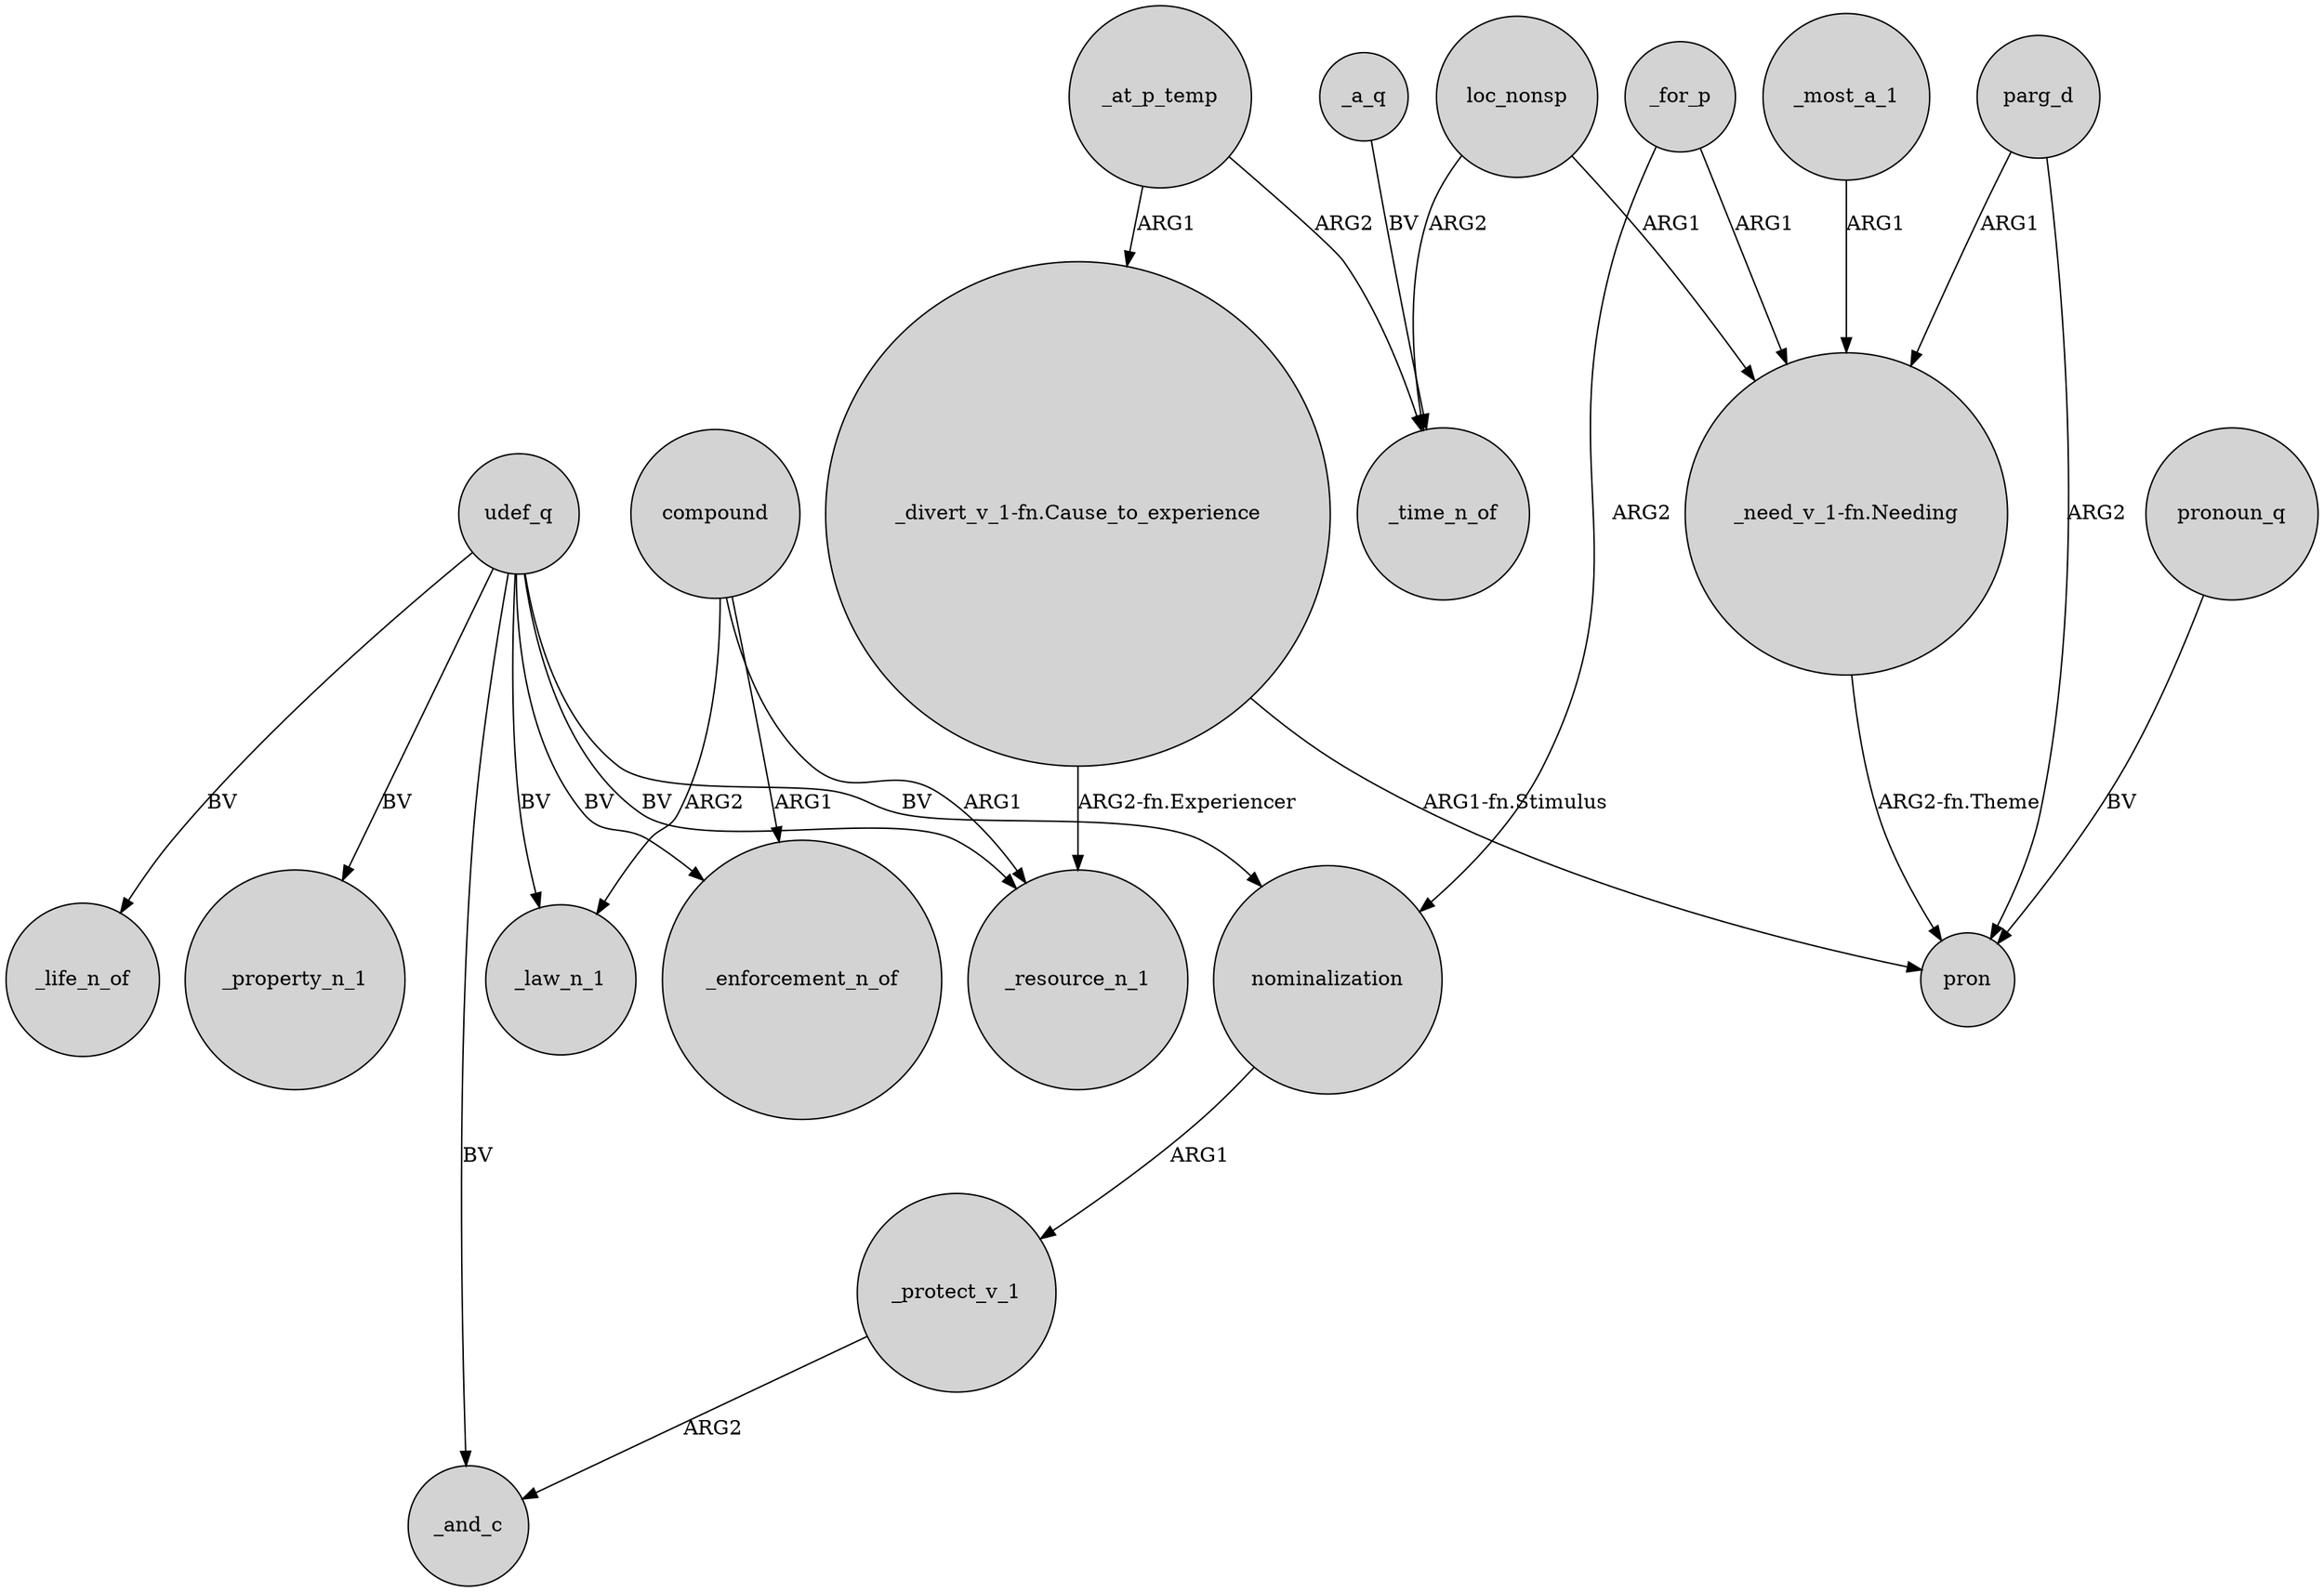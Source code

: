 digraph {
	node [shape=circle style=filled]
	_for_p -> "_need_v_1-fn.Needing" [label=ARG1]
	"_divert_v_1-fn.Cause_to_experience" -> pron [label="ARG1-fn.Stimulus"]
	udef_q -> _life_n_of [label=BV]
	_for_p -> nominalization [label=ARG2]
	loc_nonsp -> _time_n_of [label=ARG2]
	_at_p_temp -> _time_n_of [label=ARG2]
	_a_q -> _time_n_of [label=BV]
	udef_q -> _law_n_1 [label=BV]
	compound -> _resource_n_1 [label=ARG1]
	parg_d -> pron [label=ARG2]
	compound -> _enforcement_n_of [label=ARG1]
	_most_a_1 -> "_need_v_1-fn.Needing" [label=ARG1]
	pronoun_q -> pron [label=BV]
	"_divert_v_1-fn.Cause_to_experience" -> _resource_n_1 [label="ARG2-fn.Experiencer"]
	parg_d -> "_need_v_1-fn.Needing" [label=ARG1]
	nominalization -> _protect_v_1 [label=ARG1]
	loc_nonsp -> "_need_v_1-fn.Needing" [label=ARG1]
	udef_q -> _resource_n_1 [label=BV]
	_at_p_temp -> "_divert_v_1-fn.Cause_to_experience" [label=ARG1]
	udef_q -> _property_n_1 [label=BV]
	udef_q -> nominalization [label=BV]
	udef_q -> _enforcement_n_of [label=BV]
	udef_q -> _and_c [label=BV]
	_protect_v_1 -> _and_c [label=ARG2]
	"_need_v_1-fn.Needing" -> pron [label="ARG2-fn.Theme"]
	compound -> _law_n_1 [label=ARG2]
}
